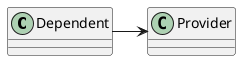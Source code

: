 @startuml
'https://plantuml.com/class-diagram

class Dependent
class Provider

Dependent -> Provider

@enduml
